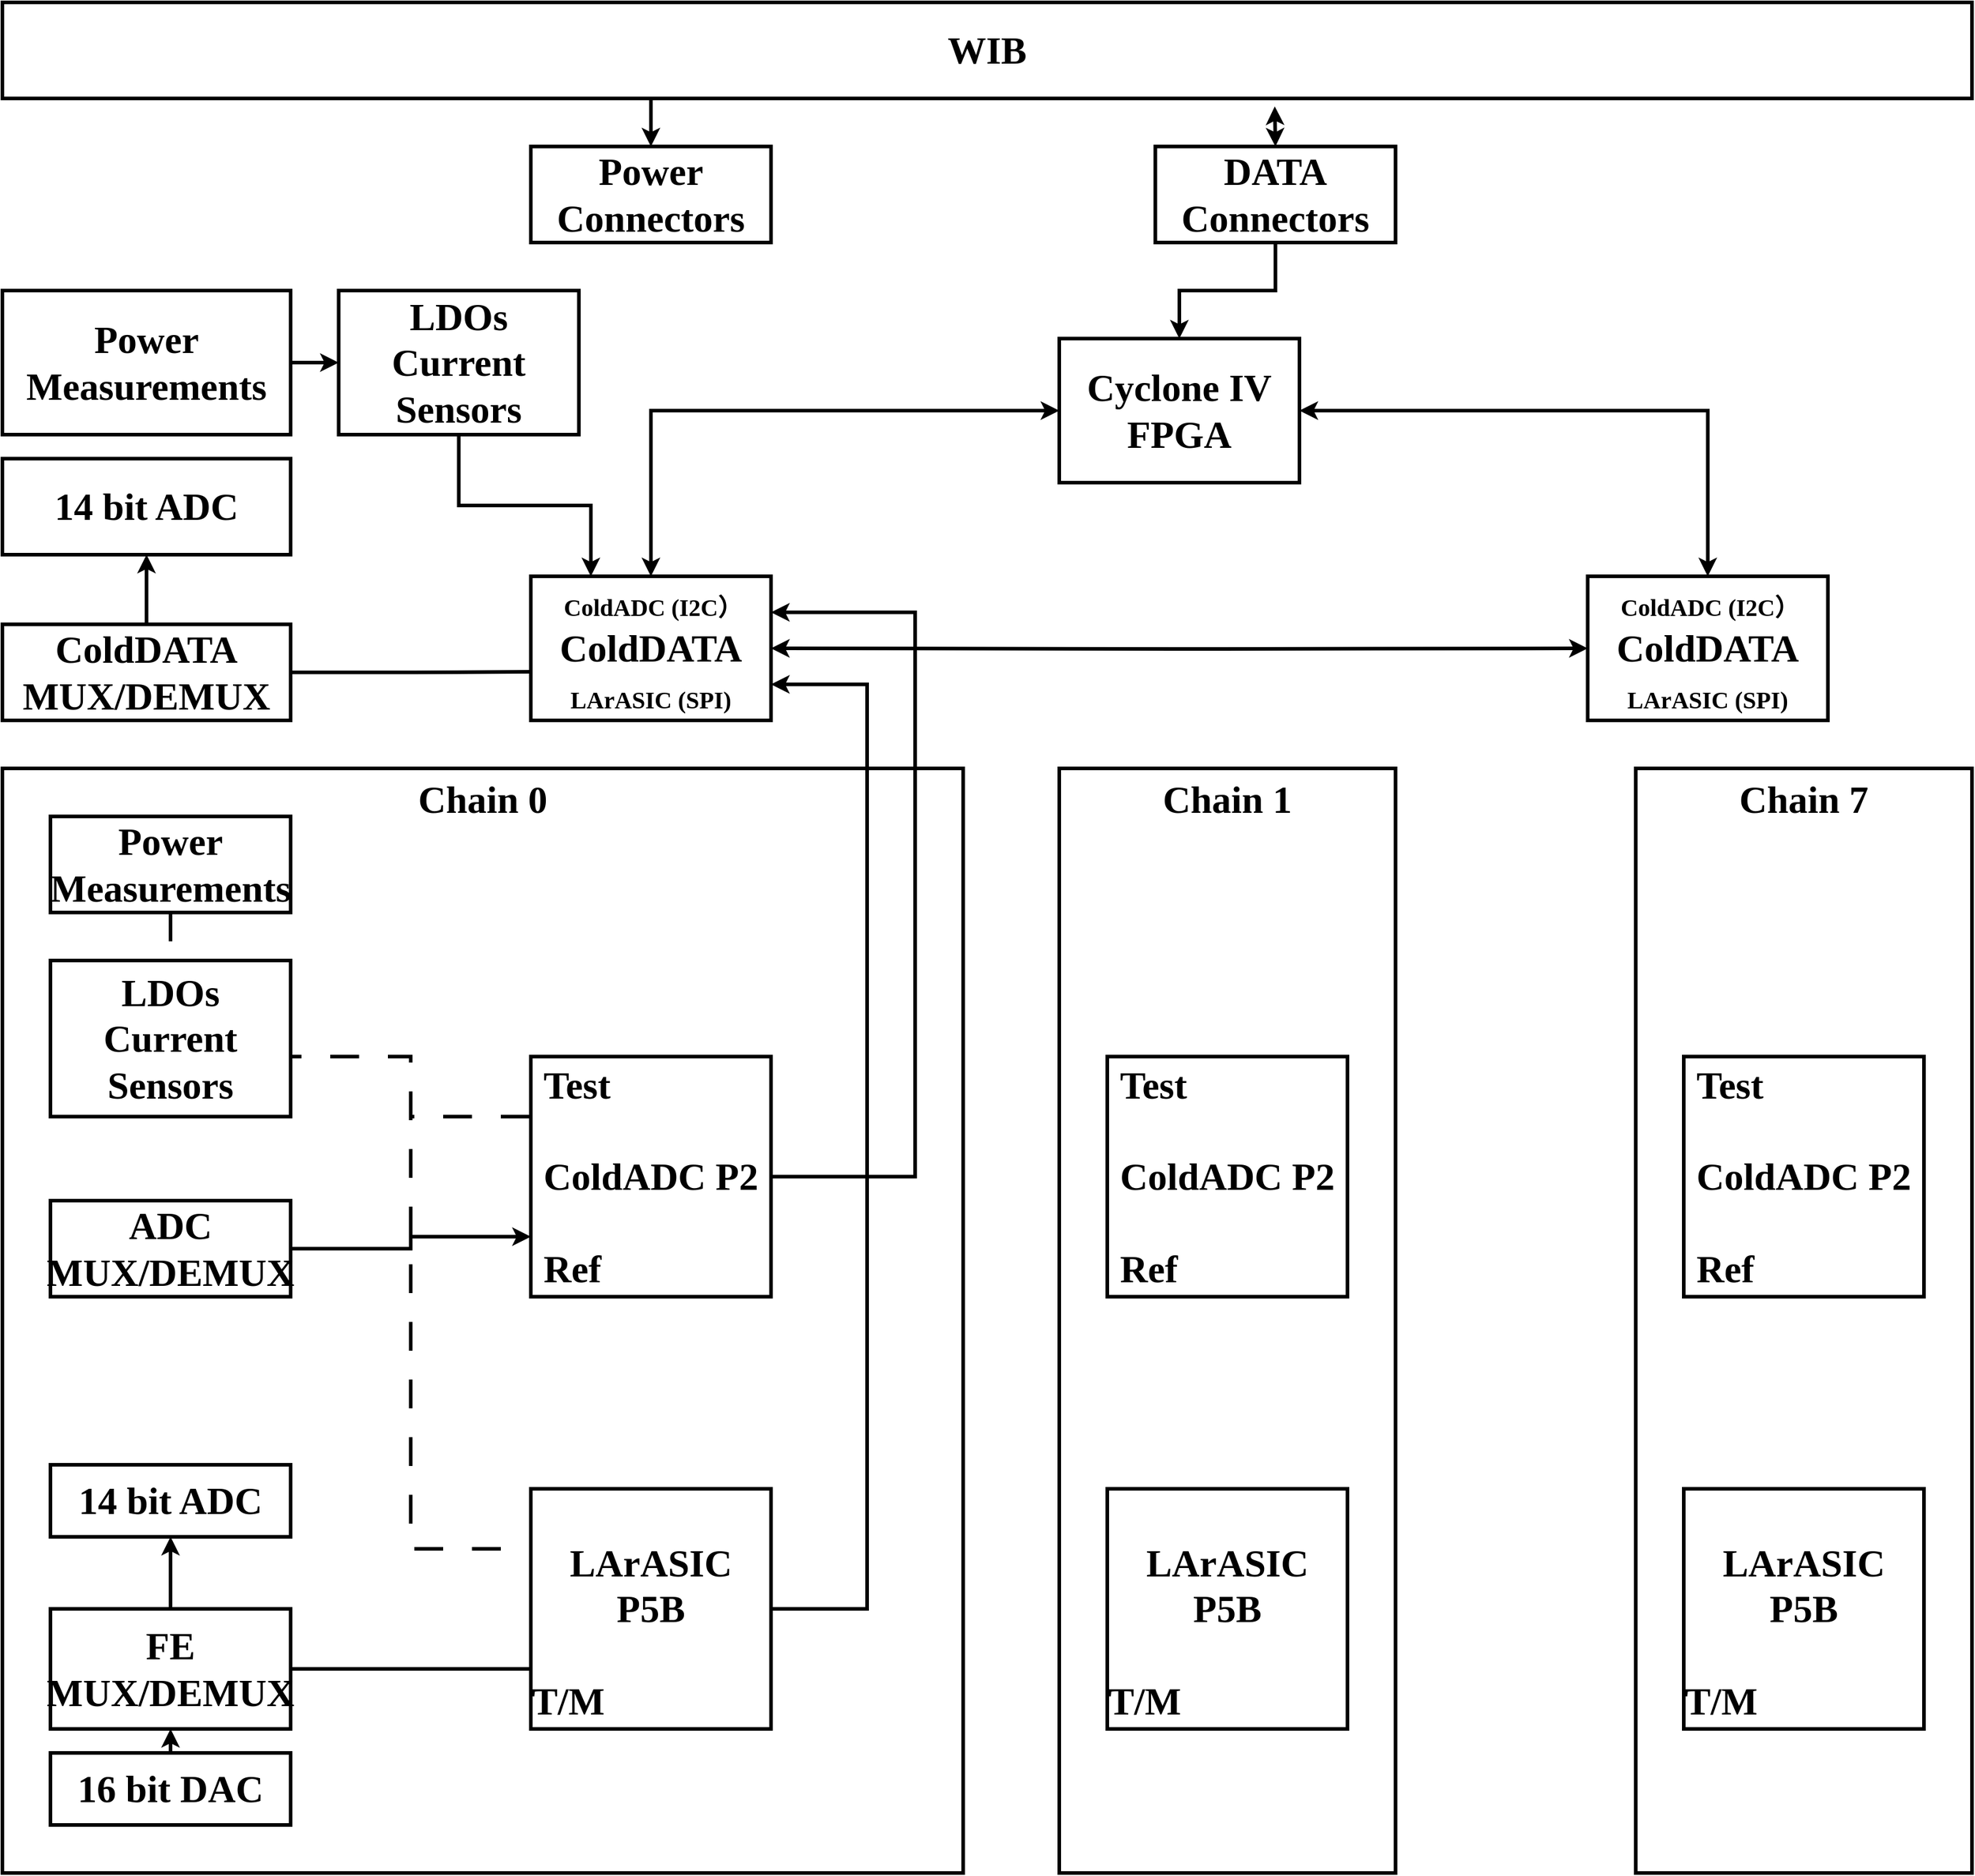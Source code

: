 <mxfile version="28.1.1">
  <diagram name="Page-1" id="4eqn4A7dm11N9ULA09sd">
    <mxGraphModel dx="5198" dy="2960" grid="1" gridSize="10" guides="1" tooltips="1" connect="1" arrows="1" fold="1" page="1" pageScale="1" pageWidth="1100" pageHeight="850" math="0" shadow="0">
      <root>
        <mxCell id="0" />
        <mxCell id="1" parent="0" />
        <mxCell id="IyvMRcnvmjVK71PpzHeP-40" value="&lt;div style=&quot;text-align: left;&quot;&gt;Chain 0&lt;/div&gt;" style="rounded=0;whiteSpace=wrap;html=1;fontSize=32;fontStyle=1;fontFamily=Times New Roman;verticalAlign=top;strokeWidth=3;" vertex="1" parent="1">
          <mxGeometry x="-240" y="638" width="800" height="920" as="geometry" />
        </mxCell>
        <mxCell id="IyvMRcnvmjVK71PpzHeP-1" value="WIB" style="rounded=0;whiteSpace=wrap;html=1;fontSize=32;fontStyle=1;fontFamily=Times New Roman;strokeWidth=3;" vertex="1" parent="1">
          <mxGeometry x="-240" width="1640" height="80" as="geometry" />
        </mxCell>
        <mxCell id="IyvMRcnvmjVK71PpzHeP-2" value="Power Connectors" style="rounded=0;whiteSpace=wrap;html=1;fontSize=32;fontStyle=1;fontFamily=Times New Roman;strokeWidth=3;" vertex="1" parent="1">
          <mxGeometry x="200" y="120" width="200" height="80" as="geometry" />
        </mxCell>
        <mxCell id="IyvMRcnvmjVK71PpzHeP-19" style="edgeStyle=orthogonalEdgeStyle;rounded=0;orthogonalLoop=1;jettySize=auto;html=1;exitX=0.5;exitY=1;exitDx=0;exitDy=0;entryX=0.5;entryY=0;entryDx=0;entryDy=0;fontSize=32;strokeWidth=3;" edge="1" parent="1" source="IyvMRcnvmjVK71PpzHeP-3" target="IyvMRcnvmjVK71PpzHeP-5">
          <mxGeometry relative="1" as="geometry">
            <mxPoint x="820" y="240" as="sourcePoint" />
          </mxGeometry>
        </mxCell>
        <mxCell id="IyvMRcnvmjVK71PpzHeP-3" value="DATA Connectors" style="rounded=0;whiteSpace=wrap;html=1;fontSize=32;fontStyle=1;fontFamily=Times New Roman;strokeWidth=3;" vertex="1" parent="1">
          <mxGeometry x="720" y="120" width="200" height="80" as="geometry" />
        </mxCell>
        <mxCell id="IyvMRcnvmjVK71PpzHeP-4" value="" style="endArrow=classic;html=1;rounded=0;fontSize=32;strokeWidth=3;" edge="1" parent="1" target="IyvMRcnvmjVK71PpzHeP-2">
          <mxGeometry width="50" height="50" relative="1" as="geometry">
            <mxPoint x="300" y="80" as="sourcePoint" />
            <mxPoint x="570" y="330" as="targetPoint" />
          </mxGeometry>
        </mxCell>
        <mxCell id="IyvMRcnvmjVK71PpzHeP-10" style="edgeStyle=orthogonalEdgeStyle;rounded=0;orthogonalLoop=1;jettySize=auto;html=1;exitX=0;exitY=0.5;exitDx=0;exitDy=0;entryX=0.5;entryY=0;entryDx=0;entryDy=0;startArrow=classic;startFill=1;fontSize=32;strokeWidth=3;" edge="1" parent="1" source="IyvMRcnvmjVK71PpzHeP-5" target="IyvMRcnvmjVK71PpzHeP-48">
          <mxGeometry relative="1" as="geometry">
            <mxPoint x="300" y="440" as="targetPoint" />
          </mxGeometry>
        </mxCell>
        <mxCell id="IyvMRcnvmjVK71PpzHeP-21" style="edgeStyle=orthogonalEdgeStyle;rounded=0;orthogonalLoop=1;jettySize=auto;html=1;exitX=1;exitY=0.5;exitDx=0;exitDy=0;entryX=0.5;entryY=0;entryDx=0;entryDy=0;startArrow=classic;startFill=1;fontSize=32;strokeWidth=3;" edge="1" parent="1" source="IyvMRcnvmjVK71PpzHeP-5" target="IyvMRcnvmjVK71PpzHeP-20">
          <mxGeometry relative="1" as="geometry" />
        </mxCell>
        <mxCell id="IyvMRcnvmjVK71PpzHeP-5" value="Cyclone IV&lt;div&gt;FPGA&lt;/div&gt;" style="rounded=0;whiteSpace=wrap;html=1;fontSize=32;fontStyle=1;fontFamily=Times New Roman;strokeWidth=3;" vertex="1" parent="1">
          <mxGeometry x="640" y="280" width="200" height="120" as="geometry" />
        </mxCell>
        <mxCell id="IyvMRcnvmjVK71PpzHeP-12" style="edgeStyle=orthogonalEdgeStyle;rounded=0;orthogonalLoop=1;jettySize=auto;html=1;exitX=0.5;exitY=1;exitDx=0;exitDy=0;entryX=0.25;entryY=0;entryDx=0;entryDy=0;fontSize=32;strokeWidth=3;" edge="1" parent="1" source="IyvMRcnvmjVK71PpzHeP-7" target="IyvMRcnvmjVK71PpzHeP-48">
          <mxGeometry relative="1" as="geometry">
            <mxPoint x="250" y="440" as="targetPoint" />
          </mxGeometry>
        </mxCell>
        <mxCell id="IyvMRcnvmjVK71PpzHeP-7" value="LDOs&lt;div&gt;Current Sensors&lt;/div&gt;" style="rounded=0;whiteSpace=wrap;html=1;fontSize=32;fontStyle=1;fontFamily=Times New Roman;strokeWidth=3;" vertex="1" parent="1">
          <mxGeometry x="40" y="240" width="200" height="120" as="geometry" />
        </mxCell>
        <mxCell id="IyvMRcnvmjVK71PpzHeP-11" style="edgeStyle=orthogonalEdgeStyle;rounded=0;orthogonalLoop=1;jettySize=auto;html=1;exitX=1;exitY=0.5;exitDx=0;exitDy=0;entryX=0;entryY=0.5;entryDx=0;entryDy=0;fontSize=32;strokeWidth=3;" edge="1" parent="1" source="IyvMRcnvmjVK71PpzHeP-8" target="IyvMRcnvmjVK71PpzHeP-7">
          <mxGeometry relative="1" as="geometry" />
        </mxCell>
        <mxCell id="IyvMRcnvmjVK71PpzHeP-8" value="Power Measurements" style="rounded=0;whiteSpace=wrap;html=1;fontSize=32;fontStyle=1;fontFamily=Times New Roman;strokeWidth=3;" vertex="1" parent="1">
          <mxGeometry x="-240" y="240" width="240" height="120" as="geometry" />
        </mxCell>
        <mxCell id="IyvMRcnvmjVK71PpzHeP-31" style="edgeStyle=orthogonalEdgeStyle;rounded=0;orthogonalLoop=1;jettySize=auto;html=1;exitX=1;exitY=0.5;exitDx=0;exitDy=0;entryX=0;entryY=0.5;entryDx=0;entryDy=0;startArrow=classic;startFill=1;strokeWidth=3;fontSize=32;" edge="1" parent="1" target="IyvMRcnvmjVK71PpzHeP-20">
          <mxGeometry relative="1" as="geometry">
            <mxPoint x="400" y="538" as="sourcePoint" />
          </mxGeometry>
        </mxCell>
        <mxCell id="IyvMRcnvmjVK71PpzHeP-13" value="14 bit ADC" style="rounded=0;whiteSpace=wrap;html=1;fontSize=32;fontStyle=1;fontFamily=Times New Roman;strokeWidth=3;" vertex="1" parent="1">
          <mxGeometry x="-240" y="380" width="240" height="80" as="geometry" />
        </mxCell>
        <mxCell id="IyvMRcnvmjVK71PpzHeP-15" style="edgeStyle=orthogonalEdgeStyle;rounded=0;orthogonalLoop=1;jettySize=auto;html=1;exitX=0.5;exitY=0;exitDx=0;exitDy=0;entryX=0.5;entryY=1;entryDx=0;entryDy=0;fontSize=32;strokeWidth=3;" edge="1" parent="1" source="IyvMRcnvmjVK71PpzHeP-14" target="IyvMRcnvmjVK71PpzHeP-13">
          <mxGeometry relative="1" as="geometry" />
        </mxCell>
        <mxCell id="IyvMRcnvmjVK71PpzHeP-14" value="ColdDATA&lt;div&gt;MUX/DEMUX&lt;/div&gt;" style="rounded=0;whiteSpace=wrap;html=1;fontSize=32;fontStyle=1;fontFamily=Times New Roman;strokeWidth=3;" vertex="1" parent="1">
          <mxGeometry x="-240" y="518" width="240" height="80" as="geometry" />
        </mxCell>
        <mxCell id="IyvMRcnvmjVK71PpzHeP-16" style="edgeStyle=orthogonalEdgeStyle;rounded=0;orthogonalLoop=1;jettySize=auto;html=1;exitX=1;exitY=0.5;exitDx=0;exitDy=0;entryX=0.005;entryY=0.663;entryDx=0;entryDy=0;entryPerimeter=0;endArrow=none;endFill=0;fontSize=32;strokeWidth=3;" edge="1" parent="1" source="IyvMRcnvmjVK71PpzHeP-14">
          <mxGeometry relative="1" as="geometry">
            <mxPoint x="201" y="557.56" as="targetPoint" />
          </mxGeometry>
        </mxCell>
        <mxCell id="IyvMRcnvmjVK71PpzHeP-18" style="edgeStyle=orthogonalEdgeStyle;rounded=0;orthogonalLoop=1;jettySize=auto;html=1;exitX=0.5;exitY=0;exitDx=0;exitDy=0;entryX=0.646;entryY=1.083;entryDx=0;entryDy=0;entryPerimeter=0;endArrow=classic;endFill=1;startArrow=classic;startFill=1;fontSize=32;strokeWidth=3;" edge="1" parent="1" source="IyvMRcnvmjVK71PpzHeP-3" target="IyvMRcnvmjVK71PpzHeP-1">
          <mxGeometry relative="1" as="geometry">
            <mxPoint x="966.32" y="79.56" as="targetPoint" />
          </mxGeometry>
        </mxCell>
        <mxCell id="IyvMRcnvmjVK71PpzHeP-20" value="&lt;div style=&quot;text-align: right;&quot;&gt;&lt;span style=&quot;background-color: transparent; color: light-dark(rgb(0, 0, 0), rgb(255, 255, 255));&quot;&gt;&lt;font style=&quot;font-size: 20px;&quot;&gt;ColdADC (I2C）&lt;/font&gt;&lt;/span&gt;&lt;/div&gt;&lt;div&gt;&lt;span style=&quot;background-color: transparent; color: light-dark(rgb(0, 0, 0), rgb(255, 255, 255));&quot;&gt;ColdDATA&lt;/span&gt;&lt;/div&gt;&lt;div&gt;&lt;span style=&quot;text-align: right; background-color: transparent; color: light-dark(rgb(0, 0, 0), rgb(255, 255, 255));&quot;&gt;&lt;font style=&quot;font-size: 20px;&quot;&gt;LArASIC (SPI)&lt;/font&gt;&lt;/span&gt;&lt;/div&gt;" style="rounded=0;whiteSpace=wrap;html=1;fontSize=32;fontStyle=1;fontFamily=Times New Roman;strokeWidth=3;" vertex="1" parent="1">
          <mxGeometry x="1080" y="478" width="200" height="120" as="geometry" />
        </mxCell>
        <mxCell id="IyvMRcnvmjVK71PpzHeP-27" style="edgeStyle=orthogonalEdgeStyle;rounded=0;orthogonalLoop=1;jettySize=auto;html=1;exitX=1;exitY=0.5;exitDx=0;exitDy=0;entryX=0;entryY=0.25;entryDx=0;entryDy=0;endArrow=none;endFill=0;dashed=1;dashPattern=8 8;strokeWidth=3;fontSize=32;" edge="1" parent="1" source="IyvMRcnvmjVK71PpzHeP-22" target="IyvMRcnvmjVK71PpzHeP-24">
          <mxGeometry relative="1" as="geometry">
            <Array as="points">
              <mxPoint x="100" y="878" />
              <mxPoint x="100" y="928" />
            </Array>
          </mxGeometry>
        </mxCell>
        <mxCell id="IyvMRcnvmjVK71PpzHeP-28" style="edgeStyle=orthogonalEdgeStyle;rounded=0;orthogonalLoop=1;jettySize=auto;html=1;exitX=1;exitY=0.5;exitDx=0;exitDy=0;endArrow=none;endFill=0;dashed=1;dashPattern=8 8;strokeWidth=3;fontSize=32;entryX=0;entryY=0.25;entryDx=0;entryDy=0;" edge="1" parent="1" source="IyvMRcnvmjVK71PpzHeP-22" target="IyvMRcnvmjVK71PpzHeP-25">
          <mxGeometry relative="1" as="geometry">
            <mxPoint x="190" y="1298" as="targetPoint" />
            <Array as="points">
              <mxPoint x="100" y="878" />
              <mxPoint x="100" y="1288" />
            </Array>
          </mxGeometry>
        </mxCell>
        <mxCell id="IyvMRcnvmjVK71PpzHeP-22" value="LDOs&lt;div&gt;Current Sensors&lt;/div&gt;" style="rounded=0;whiteSpace=wrap;html=1;fontSize=32;fontStyle=1;fontFamily=Times New Roman;strokeWidth=3;" vertex="1" parent="1">
          <mxGeometry x="-200" y="798" width="200" height="130" as="geometry" />
        </mxCell>
        <mxCell id="IyvMRcnvmjVK71PpzHeP-26" style="edgeStyle=orthogonalEdgeStyle;rounded=0;orthogonalLoop=1;jettySize=auto;html=1;exitX=0.5;exitY=1;exitDx=0;exitDy=0;entryX=0.5;entryY=0;entryDx=0;entryDy=0;endArrow=none;endFill=0;dashed=1;dashPattern=8 8;strokeWidth=3;fontSize=32;" edge="1" parent="1" source="IyvMRcnvmjVK71PpzHeP-23" target="IyvMRcnvmjVK71PpzHeP-22">
          <mxGeometry relative="1" as="geometry" />
        </mxCell>
        <mxCell id="IyvMRcnvmjVK71PpzHeP-23" value="Power Measurements" style="rounded=0;whiteSpace=wrap;html=1;fontSize=32;fontStyle=1;fontFamily=Times New Roman;strokeWidth=3;" vertex="1" parent="1">
          <mxGeometry x="-200" y="678" width="200" height="80" as="geometry" />
        </mxCell>
        <mxCell id="IyvMRcnvmjVK71PpzHeP-29" style="edgeStyle=orthogonalEdgeStyle;rounded=0;orthogonalLoop=1;jettySize=auto;html=1;exitX=1;exitY=0.5;exitDx=0;exitDy=0;entryX=1;entryY=0.25;entryDx=0;entryDy=0;fontSize=32;strokeWidth=3;" edge="1" parent="1" source="IyvMRcnvmjVK71PpzHeP-24">
          <mxGeometry relative="1" as="geometry">
            <mxPoint x="400" y="508" as="targetPoint" />
            <Array as="points">
              <mxPoint x="520" y="978" />
              <mxPoint x="520" y="508" />
            </Array>
          </mxGeometry>
        </mxCell>
        <mxCell id="IyvMRcnvmjVK71PpzHeP-24" value="&lt;div style=&quot;text-align: left;&quot;&gt;&lt;span style=&quot;background-color: transparent; color: light-dark(rgb(0, 0, 0), rgb(255, 255, 255));&quot;&gt;Test&lt;/span&gt;&lt;/div&gt;&lt;div&gt;&lt;br&gt;&lt;/div&gt;&lt;div&gt;&lt;font&gt;ColdADC P2&lt;/font&gt;&lt;/div&gt;&lt;div&gt;&lt;br&gt;&lt;/div&gt;&lt;div style=&quot;text-align: left;&quot;&gt;Ref&lt;/div&gt;" style="rounded=0;whiteSpace=wrap;html=1;fontSize=32;fontStyle=1;fontFamily=Times New Roman;strokeWidth=3;" vertex="1" parent="1">
          <mxGeometry x="200" y="878" width="200" height="200" as="geometry" />
        </mxCell>
        <mxCell id="IyvMRcnvmjVK71PpzHeP-30" style="edgeStyle=orthogonalEdgeStyle;rounded=0;orthogonalLoop=1;jettySize=auto;html=1;exitX=1;exitY=0.5;exitDx=0;exitDy=0;entryX=1;entryY=0.75;entryDx=0;entryDy=0;fontSize=32;strokeWidth=3;" edge="1" parent="1" source="IyvMRcnvmjVK71PpzHeP-25">
          <mxGeometry relative="1" as="geometry">
            <mxPoint x="400" y="568" as="targetPoint" />
            <Array as="points">
              <mxPoint x="480" y="1338" />
              <mxPoint x="480" y="568" />
            </Array>
          </mxGeometry>
        </mxCell>
        <mxCell id="IyvMRcnvmjVK71PpzHeP-25" value="&lt;div&gt;&lt;br&gt;&lt;/div&gt;&lt;div&gt;&lt;font&gt;LArASIC P5B&lt;/font&gt;&lt;/div&gt;&lt;div&gt;&lt;br&gt;&lt;/div&gt;&lt;div style=&quot;text-align: left;&quot;&gt;T/M&lt;/div&gt;" style="rounded=0;whiteSpace=wrap;html=1;fontSize=32;fontStyle=1;fontFamily=Times New Roman;strokeWidth=3;" vertex="1" parent="1">
          <mxGeometry x="200" y="1238" width="200" height="200" as="geometry" />
        </mxCell>
        <mxCell id="IyvMRcnvmjVK71PpzHeP-33" style="edgeStyle=orthogonalEdgeStyle;rounded=0;orthogonalLoop=1;jettySize=auto;html=1;exitX=1;exitY=0.5;exitDx=0;exitDy=0;entryX=0;entryY=0.75;entryDx=0;entryDy=0;fontSize=32;strokeWidth=3;" edge="1" parent="1" source="IyvMRcnvmjVK71PpzHeP-32" target="IyvMRcnvmjVK71PpzHeP-24">
          <mxGeometry relative="1" as="geometry" />
        </mxCell>
        <mxCell id="IyvMRcnvmjVK71PpzHeP-32" value="ADC&lt;div&gt;MUX/DEMUX&lt;/div&gt;" style="rounded=0;whiteSpace=wrap;html=1;fontSize=32;fontStyle=1;fontFamily=Times New Roman;strokeWidth=3;" vertex="1" parent="1">
          <mxGeometry x="-200" y="998" width="200" height="80" as="geometry" />
        </mxCell>
        <mxCell id="IyvMRcnvmjVK71PpzHeP-38" style="edgeStyle=orthogonalEdgeStyle;rounded=0;orthogonalLoop=1;jettySize=auto;html=1;exitX=0.5;exitY=0;exitDx=0;exitDy=0;entryX=0.5;entryY=1;entryDx=0;entryDy=0;fontSize=32;strokeWidth=3;" edge="1" parent="1" source="IyvMRcnvmjVK71PpzHeP-34" target="IyvMRcnvmjVK71PpzHeP-35">
          <mxGeometry relative="1" as="geometry" />
        </mxCell>
        <mxCell id="IyvMRcnvmjVK71PpzHeP-39" style="edgeStyle=orthogonalEdgeStyle;rounded=0;orthogonalLoop=1;jettySize=auto;html=1;exitX=1;exitY=0.5;exitDx=0;exitDy=0;entryX=0;entryY=0.75;entryDx=0;entryDy=0;endArrow=none;endFill=0;fontSize=32;strokeWidth=3;" edge="1" parent="1" source="IyvMRcnvmjVK71PpzHeP-34" target="IyvMRcnvmjVK71PpzHeP-25">
          <mxGeometry relative="1" as="geometry" />
        </mxCell>
        <mxCell id="IyvMRcnvmjVK71PpzHeP-34" value="FE&lt;div&gt;MUX/DEMUX&lt;/div&gt;" style="rounded=0;whiteSpace=wrap;html=1;fontSize=32;fontStyle=1;fontFamily=Times New Roman;strokeWidth=3;" vertex="1" parent="1">
          <mxGeometry x="-200" y="1338" width="200" height="100" as="geometry" />
        </mxCell>
        <mxCell id="IyvMRcnvmjVK71PpzHeP-35" value="14 bit ADC" style="rounded=0;whiteSpace=wrap;html=1;fontSize=32;fontStyle=1;fontFamily=Times New Roman;strokeWidth=3;" vertex="1" parent="1">
          <mxGeometry x="-200" y="1218" width="200" height="60" as="geometry" />
        </mxCell>
        <mxCell id="IyvMRcnvmjVK71PpzHeP-37" style="edgeStyle=orthogonalEdgeStyle;rounded=0;orthogonalLoop=1;jettySize=auto;html=1;exitX=0.5;exitY=0;exitDx=0;exitDy=0;entryX=0.5;entryY=1;entryDx=0;entryDy=0;fontSize=32;strokeWidth=3;" edge="1" parent="1" source="IyvMRcnvmjVK71PpzHeP-36" target="IyvMRcnvmjVK71PpzHeP-34">
          <mxGeometry relative="1" as="geometry" />
        </mxCell>
        <mxCell id="IyvMRcnvmjVK71PpzHeP-36" value="16 bit DAC" style="rounded=0;whiteSpace=wrap;html=1;fontSize=32;fontStyle=1;fontFamily=Times New Roman;strokeWidth=3;" vertex="1" parent="1">
          <mxGeometry x="-200" y="1458" width="200" height="60" as="geometry" />
        </mxCell>
        <mxCell id="IyvMRcnvmjVK71PpzHeP-41" value="&lt;div style=&quot;text-align: left;&quot;&gt;Chain 1&lt;/div&gt;" style="rounded=0;whiteSpace=wrap;html=1;fontSize=32;fontStyle=1;fontFamily=Times New Roman;verticalAlign=top;strokeWidth=3;" vertex="1" parent="1">
          <mxGeometry x="640" y="638" width="280" height="920" as="geometry" />
        </mxCell>
        <mxCell id="IyvMRcnvmjVK71PpzHeP-42" value="&lt;div style=&quot;text-align: left;&quot;&gt;Chain 7&lt;/div&gt;" style="rounded=0;whiteSpace=wrap;html=1;fontSize=32;fontStyle=1;fontFamily=Times New Roman;verticalAlign=top;strokeWidth=3;" vertex="1" parent="1">
          <mxGeometry x="1120" y="638" width="280" height="920" as="geometry" />
        </mxCell>
        <mxCell id="IyvMRcnvmjVK71PpzHeP-43" value="&lt;div style=&quot;text-align: left;&quot;&gt;&lt;span style=&quot;background-color: transparent; color: light-dark(rgb(0, 0, 0), rgb(255, 255, 255));&quot;&gt;Test&lt;/span&gt;&lt;/div&gt;&lt;div&gt;&lt;br&gt;&lt;/div&gt;&lt;div&gt;&lt;font&gt;ColdADC P2&lt;/font&gt;&lt;/div&gt;&lt;div&gt;&lt;br&gt;&lt;/div&gt;&lt;div style=&quot;text-align: left;&quot;&gt;Ref&lt;/div&gt;" style="rounded=0;whiteSpace=wrap;html=1;fontSize=32;fontStyle=1;fontFamily=Times New Roman;strokeWidth=3;" vertex="1" parent="1">
          <mxGeometry x="680" y="878" width="200" height="200" as="geometry" />
        </mxCell>
        <mxCell id="IyvMRcnvmjVK71PpzHeP-44" value="&lt;div&gt;&lt;br&gt;&lt;/div&gt;&lt;div&gt;&lt;font&gt;LArASIC P5B&lt;/font&gt;&lt;/div&gt;&lt;div&gt;&lt;br&gt;&lt;/div&gt;&lt;div style=&quot;text-align: left;&quot;&gt;T/M&lt;/div&gt;" style="rounded=0;whiteSpace=wrap;html=1;fontSize=32;fontStyle=1;fontFamily=Times New Roman;strokeWidth=3;" vertex="1" parent="1">
          <mxGeometry x="680" y="1238" width="200" height="200" as="geometry" />
        </mxCell>
        <mxCell id="IyvMRcnvmjVK71PpzHeP-45" value="&lt;div style=&quot;text-align: left;&quot;&gt;&lt;span style=&quot;background-color: transparent; color: light-dark(rgb(0, 0, 0), rgb(255, 255, 255));&quot;&gt;Test&lt;/span&gt;&lt;/div&gt;&lt;div&gt;&lt;br&gt;&lt;/div&gt;&lt;div&gt;&lt;font&gt;ColdADC P2&lt;/font&gt;&lt;/div&gt;&lt;div&gt;&lt;br&gt;&lt;/div&gt;&lt;div style=&quot;text-align: left;&quot;&gt;Ref&lt;/div&gt;" style="rounded=0;whiteSpace=wrap;html=1;fontSize=32;fontStyle=1;fontFamily=Times New Roman;strokeWidth=3;" vertex="1" parent="1">
          <mxGeometry x="1160" y="878" width="200" height="200" as="geometry" />
        </mxCell>
        <mxCell id="IyvMRcnvmjVK71PpzHeP-46" value="&lt;div&gt;&lt;br&gt;&lt;/div&gt;&lt;div&gt;&lt;font&gt;LArASIC P5B&lt;/font&gt;&lt;/div&gt;&lt;div&gt;&lt;br&gt;&lt;/div&gt;&lt;div style=&quot;text-align: left;&quot;&gt;T/M&lt;/div&gt;" style="rounded=0;whiteSpace=wrap;html=1;fontSize=32;fontStyle=1;fontFamily=Times New Roman;strokeWidth=3;" vertex="1" parent="1">
          <mxGeometry x="1160" y="1238" width="200" height="200" as="geometry" />
        </mxCell>
        <mxCell id="IyvMRcnvmjVK71PpzHeP-48" value="&lt;div style=&quot;text-align: right;&quot;&gt;&lt;span style=&quot;background-color: transparent; color: light-dark(rgb(0, 0, 0), rgb(255, 255, 255));&quot;&gt;&lt;font style=&quot;font-size: 20px;&quot;&gt;ColdADC (I2C）&lt;/font&gt;&lt;/span&gt;&lt;/div&gt;&lt;div&gt;&lt;span style=&quot;background-color: transparent; color: light-dark(rgb(0, 0, 0), rgb(255, 255, 255));&quot;&gt;ColdDATA&lt;/span&gt;&lt;/div&gt;&lt;div&gt;&lt;span style=&quot;text-align: right; background-color: transparent; color: light-dark(rgb(0, 0, 0), rgb(255, 255, 255));&quot;&gt;&lt;font style=&quot;font-size: 20px;&quot;&gt;LArASIC (SPI)&lt;/font&gt;&lt;/span&gt;&lt;/div&gt;" style="rounded=0;whiteSpace=wrap;html=1;fontSize=32;fontStyle=1;fontFamily=Times New Roman;strokeWidth=3;" vertex="1" parent="1">
          <mxGeometry x="200" y="478" width="200" height="120" as="geometry" />
        </mxCell>
      </root>
    </mxGraphModel>
  </diagram>
</mxfile>
